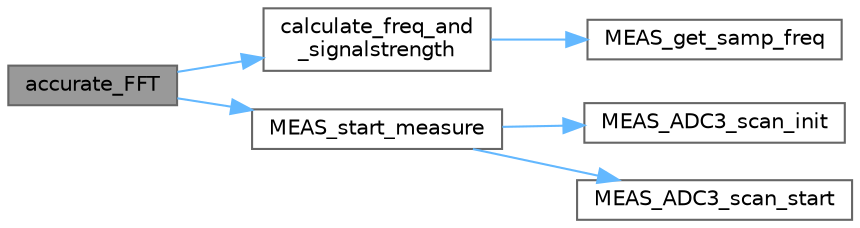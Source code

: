 digraph "accurate_FFT"
{
 // LATEX_PDF_SIZE
  bgcolor="transparent";
  edge [fontname=Helvetica,fontsize=10,labelfontname=Helvetica,labelfontsize=10];
  node [fontname=Helvetica,fontsize=10,shape=box,height=0.2,width=0.4];
  rankdir="LR";
  Node1 [id="Node000001",label="accurate_FFT",height=0.2,width=0.4,color="gray40", fillcolor="grey60", style="filled", fontcolor="black",tooltip="Performs accurate FFT calculation for signal strength and main frequency of each channel."];
  Node1 -> Node2 [id="edge1_Node000001_Node000002",color="steelblue1",style="solid",tooltip=" "];
  Node2 [id="Node000002",label="calculate_freq_and\l_signalstrength",height=0.2,width=0.4,color="grey40", fillcolor="white", style="filled",URL="$calculation_8c.html#a9b4c4cf533fe366c1c5637d2853c823a",tooltip="Calculates the frequency and signal strength using Fast Fourier Transform (FFT)."];
  Node2 -> Node3 [id="edge2_Node000002_Node000003",color="steelblue1",style="solid",tooltip=" "];
  Node3 [id="Node000003",label="MEAS_get_samp_freq",height=0.2,width=0.4,color="grey40", fillcolor="white", style="filled",URL="$measuring_8c.html#a2756121f7d9be8c582e834ec0382b01b",tooltip="Get the sampling frequency."];
  Node1 -> Node4 [id="edge3_Node000001_Node000004",color="steelblue1",style="solid",tooltip=" "];
  Node4 [id="Node000004",label="MEAS_start_measure",height=0.2,width=0.4,color="grey40", fillcolor="white", style="filled",URL="$measuring_8c.html#a0495ebe6ce630b42c2f9479392506985",tooltip="Start the measurement."];
  Node4 -> Node5 [id="edge4_Node000004_Node000005",color="steelblue1",style="solid",tooltip=" "];
  Node5 [id="Node000005",label="MEAS_ADC3_scan_init",height=0.2,width=0.4,color="grey40", fillcolor="white", style="filled",URL="$measuring_8c.html#a550d69c255df67bab7703cc36a7ee308",tooltip="Initialize ADC, timer and DMA for sequential acquisition = scan mode."];
  Node4 -> Node6 [id="edge5_Node000004_Node000006",color="steelblue1",style="solid",tooltip=" "];
  Node6 [id="Node000006",label="MEAS_ADC3_scan_start",height=0.2,width=0.4,color="grey40", fillcolor="white", style="filled",URL="$measuring_8c.html#a09580c3436438e5feb38330bdbf7062b",tooltip="Start DMA, ADC and timer."];
}

